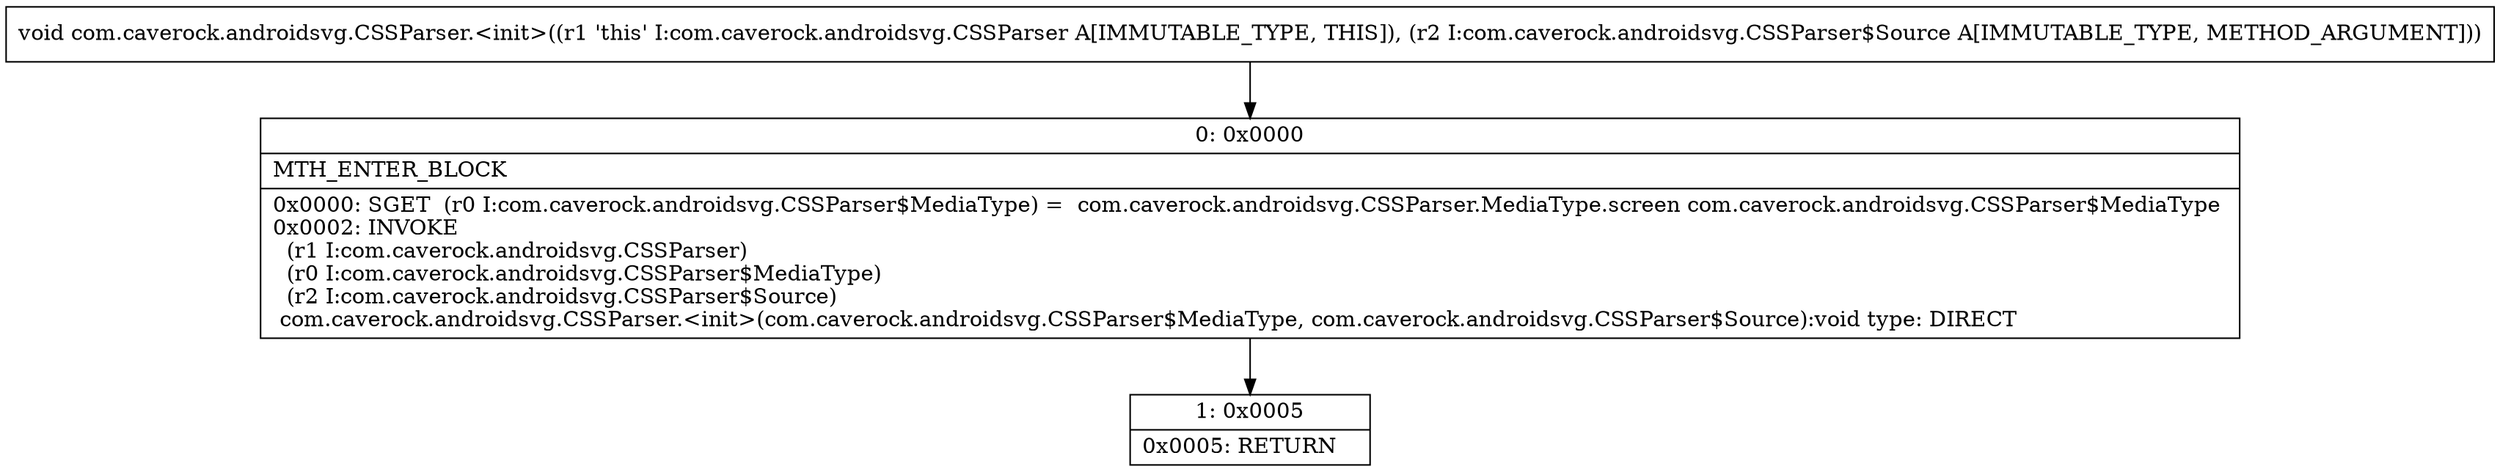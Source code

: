 digraph "CFG forcom.caverock.androidsvg.CSSParser.\<init\>(Lcom\/caverock\/androidsvg\/CSSParser$Source;)V" {
Node_0 [shape=record,label="{0\:\ 0x0000|MTH_ENTER_BLOCK\l|0x0000: SGET  (r0 I:com.caverock.androidsvg.CSSParser$MediaType) =  com.caverock.androidsvg.CSSParser.MediaType.screen com.caverock.androidsvg.CSSParser$MediaType \l0x0002: INVOKE  \l  (r1 I:com.caverock.androidsvg.CSSParser)\l  (r0 I:com.caverock.androidsvg.CSSParser$MediaType)\l  (r2 I:com.caverock.androidsvg.CSSParser$Source)\l com.caverock.androidsvg.CSSParser.\<init\>(com.caverock.androidsvg.CSSParser$MediaType, com.caverock.androidsvg.CSSParser$Source):void type: DIRECT \l}"];
Node_1 [shape=record,label="{1\:\ 0x0005|0x0005: RETURN   \l}"];
MethodNode[shape=record,label="{void com.caverock.androidsvg.CSSParser.\<init\>((r1 'this' I:com.caverock.androidsvg.CSSParser A[IMMUTABLE_TYPE, THIS]), (r2 I:com.caverock.androidsvg.CSSParser$Source A[IMMUTABLE_TYPE, METHOD_ARGUMENT])) }"];
MethodNode -> Node_0;
Node_0 -> Node_1;
}


